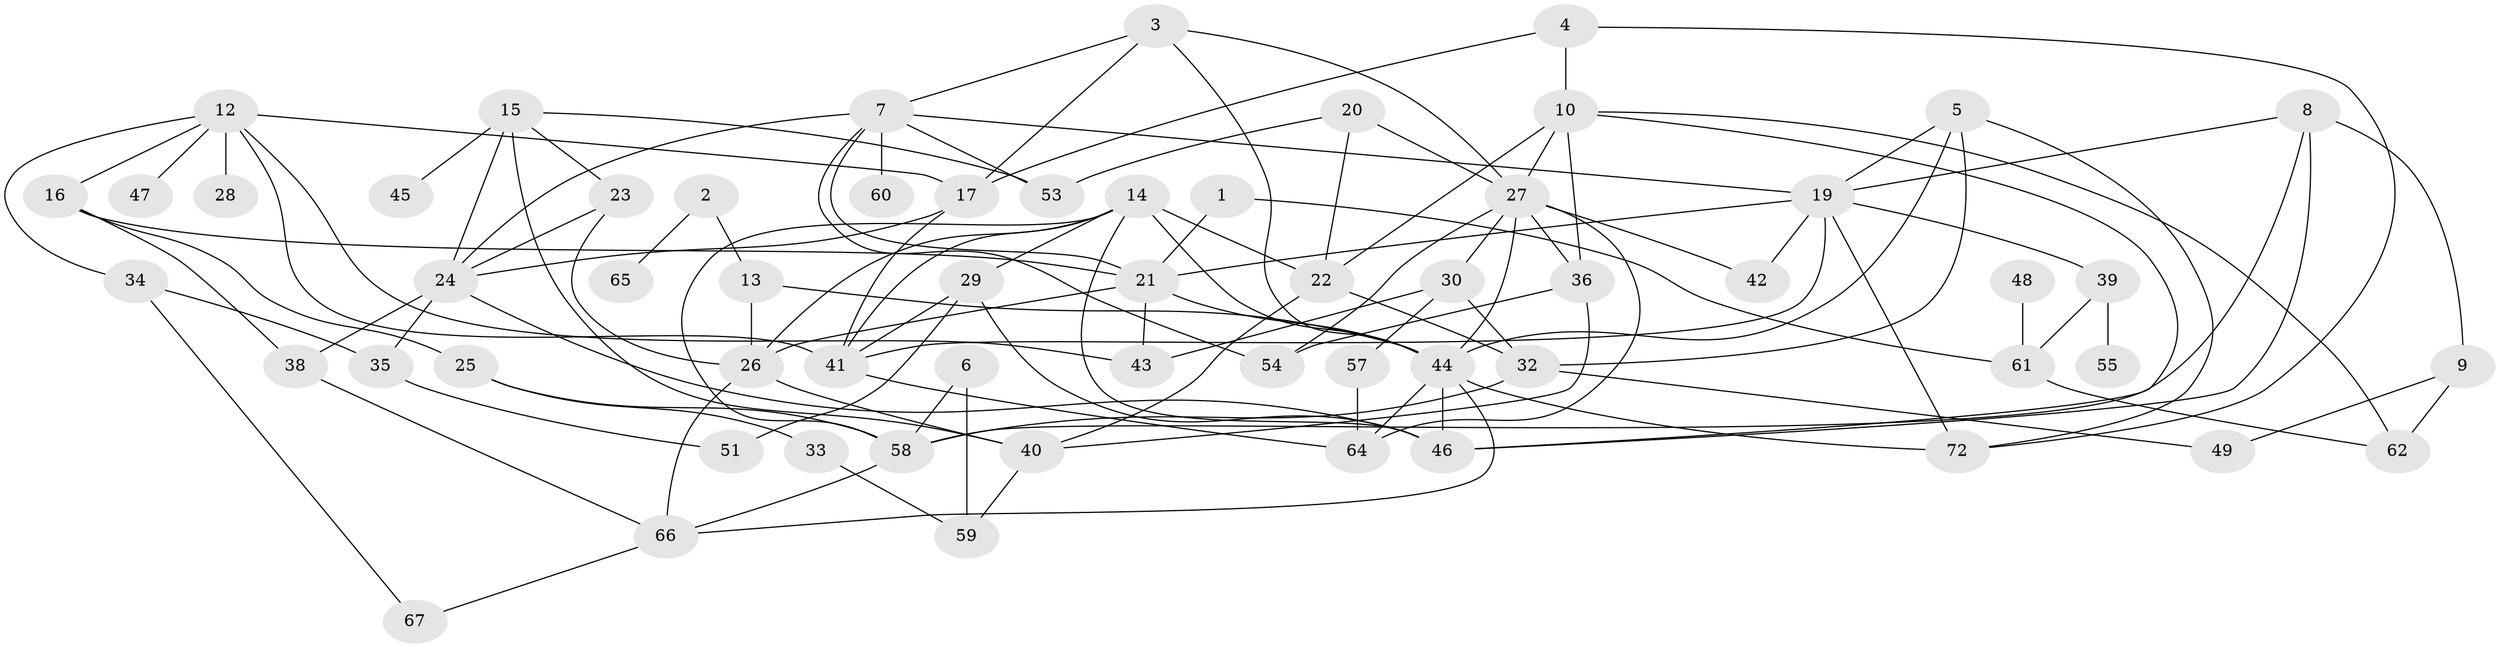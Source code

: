// original degree distribution, {1: 0.14482758620689656, 3: 0.30344827586206896, 2: 0.19310344827586207, 4: 0.15862068965517243, 0: 0.0896551724137931, 6: 0.006896551724137931, 5: 0.0896551724137931, 7: 0.013793103448275862}
// Generated by graph-tools (version 1.1) at 2025/33/03/09/25 02:33:49]
// undirected, 60 vertices, 116 edges
graph export_dot {
graph [start="1"]
  node [color=gray90,style=filled];
  1;
  2;
  3;
  4;
  5;
  6;
  7;
  8;
  9;
  10;
  12;
  13;
  14;
  15;
  16;
  17;
  19;
  20;
  21;
  22;
  23;
  24;
  25;
  26;
  27;
  28;
  29;
  30;
  32;
  33;
  34;
  35;
  36;
  38;
  39;
  40;
  41;
  42;
  43;
  44;
  45;
  46;
  47;
  48;
  49;
  51;
  53;
  54;
  55;
  57;
  58;
  59;
  60;
  61;
  62;
  64;
  65;
  66;
  67;
  72;
  1 -- 21 [weight=1.0];
  1 -- 61 [weight=1.0];
  2 -- 13 [weight=1.0];
  2 -- 65 [weight=1.0];
  3 -- 7 [weight=1.0];
  3 -- 17 [weight=1.0];
  3 -- 27 [weight=1.0];
  3 -- 44 [weight=1.0];
  4 -- 10 [weight=1.0];
  4 -- 17 [weight=1.0];
  4 -- 72 [weight=1.0];
  5 -- 19 [weight=1.0];
  5 -- 32 [weight=1.0];
  5 -- 44 [weight=1.0];
  5 -- 72 [weight=1.0];
  6 -- 58 [weight=1.0];
  6 -- 59 [weight=1.0];
  7 -- 19 [weight=1.0];
  7 -- 21 [weight=1.0];
  7 -- 24 [weight=1.0];
  7 -- 53 [weight=1.0];
  7 -- 54 [weight=1.0];
  7 -- 60 [weight=1.0];
  8 -- 9 [weight=1.0];
  8 -- 19 [weight=1.0];
  8 -- 46 [weight=3.0];
  8 -- 58 [weight=1.0];
  9 -- 49 [weight=1.0];
  9 -- 62 [weight=1.0];
  10 -- 22 [weight=1.0];
  10 -- 27 [weight=2.0];
  10 -- 36 [weight=1.0];
  10 -- 46 [weight=1.0];
  10 -- 62 [weight=1.0];
  12 -- 16 [weight=1.0];
  12 -- 17 [weight=1.0];
  12 -- 28 [weight=1.0];
  12 -- 34 [weight=1.0];
  12 -- 41 [weight=1.0];
  12 -- 43 [weight=1.0];
  12 -- 47 [weight=1.0];
  13 -- 26 [weight=3.0];
  13 -- 44 [weight=1.0];
  14 -- 22 [weight=1.0];
  14 -- 26 [weight=2.0];
  14 -- 29 [weight=1.0];
  14 -- 41 [weight=1.0];
  14 -- 44 [weight=1.0];
  14 -- 46 [weight=1.0];
  14 -- 58 [weight=1.0];
  15 -- 23 [weight=1.0];
  15 -- 24 [weight=1.0];
  15 -- 40 [weight=1.0];
  15 -- 45 [weight=1.0];
  15 -- 53 [weight=1.0];
  16 -- 21 [weight=1.0];
  16 -- 25 [weight=1.0];
  16 -- 38 [weight=1.0];
  17 -- 24 [weight=1.0];
  17 -- 41 [weight=1.0];
  19 -- 21 [weight=1.0];
  19 -- 39 [weight=1.0];
  19 -- 41 [weight=2.0];
  19 -- 42 [weight=2.0];
  19 -- 72 [weight=1.0];
  20 -- 22 [weight=1.0];
  20 -- 27 [weight=1.0];
  20 -- 53 [weight=1.0];
  21 -- 26 [weight=2.0];
  21 -- 43 [weight=1.0];
  21 -- 44 [weight=2.0];
  22 -- 32 [weight=1.0];
  22 -- 40 [weight=1.0];
  23 -- 24 [weight=1.0];
  23 -- 26 [weight=1.0];
  24 -- 35 [weight=1.0];
  24 -- 38 [weight=1.0];
  24 -- 46 [weight=1.0];
  25 -- 33 [weight=1.0];
  25 -- 58 [weight=1.0];
  26 -- 40 [weight=1.0];
  26 -- 66 [weight=1.0];
  27 -- 30 [weight=1.0];
  27 -- 36 [weight=1.0];
  27 -- 42 [weight=1.0];
  27 -- 44 [weight=1.0];
  27 -- 54 [weight=1.0];
  27 -- 64 [weight=1.0];
  29 -- 41 [weight=1.0];
  29 -- 46 [weight=1.0];
  29 -- 51 [weight=1.0];
  30 -- 32 [weight=1.0];
  30 -- 43 [weight=1.0];
  30 -- 57 [weight=1.0];
  32 -- 49 [weight=1.0];
  32 -- 58 [weight=1.0];
  33 -- 59 [weight=1.0];
  34 -- 35 [weight=1.0];
  34 -- 67 [weight=1.0];
  35 -- 51 [weight=1.0];
  36 -- 40 [weight=1.0];
  36 -- 54 [weight=1.0];
  38 -- 66 [weight=1.0];
  39 -- 55 [weight=1.0];
  39 -- 61 [weight=1.0];
  40 -- 59 [weight=1.0];
  41 -- 64 [weight=1.0];
  44 -- 46 [weight=1.0];
  44 -- 64 [weight=1.0];
  44 -- 66 [weight=1.0];
  44 -- 72 [weight=1.0];
  48 -- 61 [weight=1.0];
  57 -- 64 [weight=1.0];
  58 -- 66 [weight=1.0];
  61 -- 62 [weight=1.0];
  66 -- 67 [weight=1.0];
}
